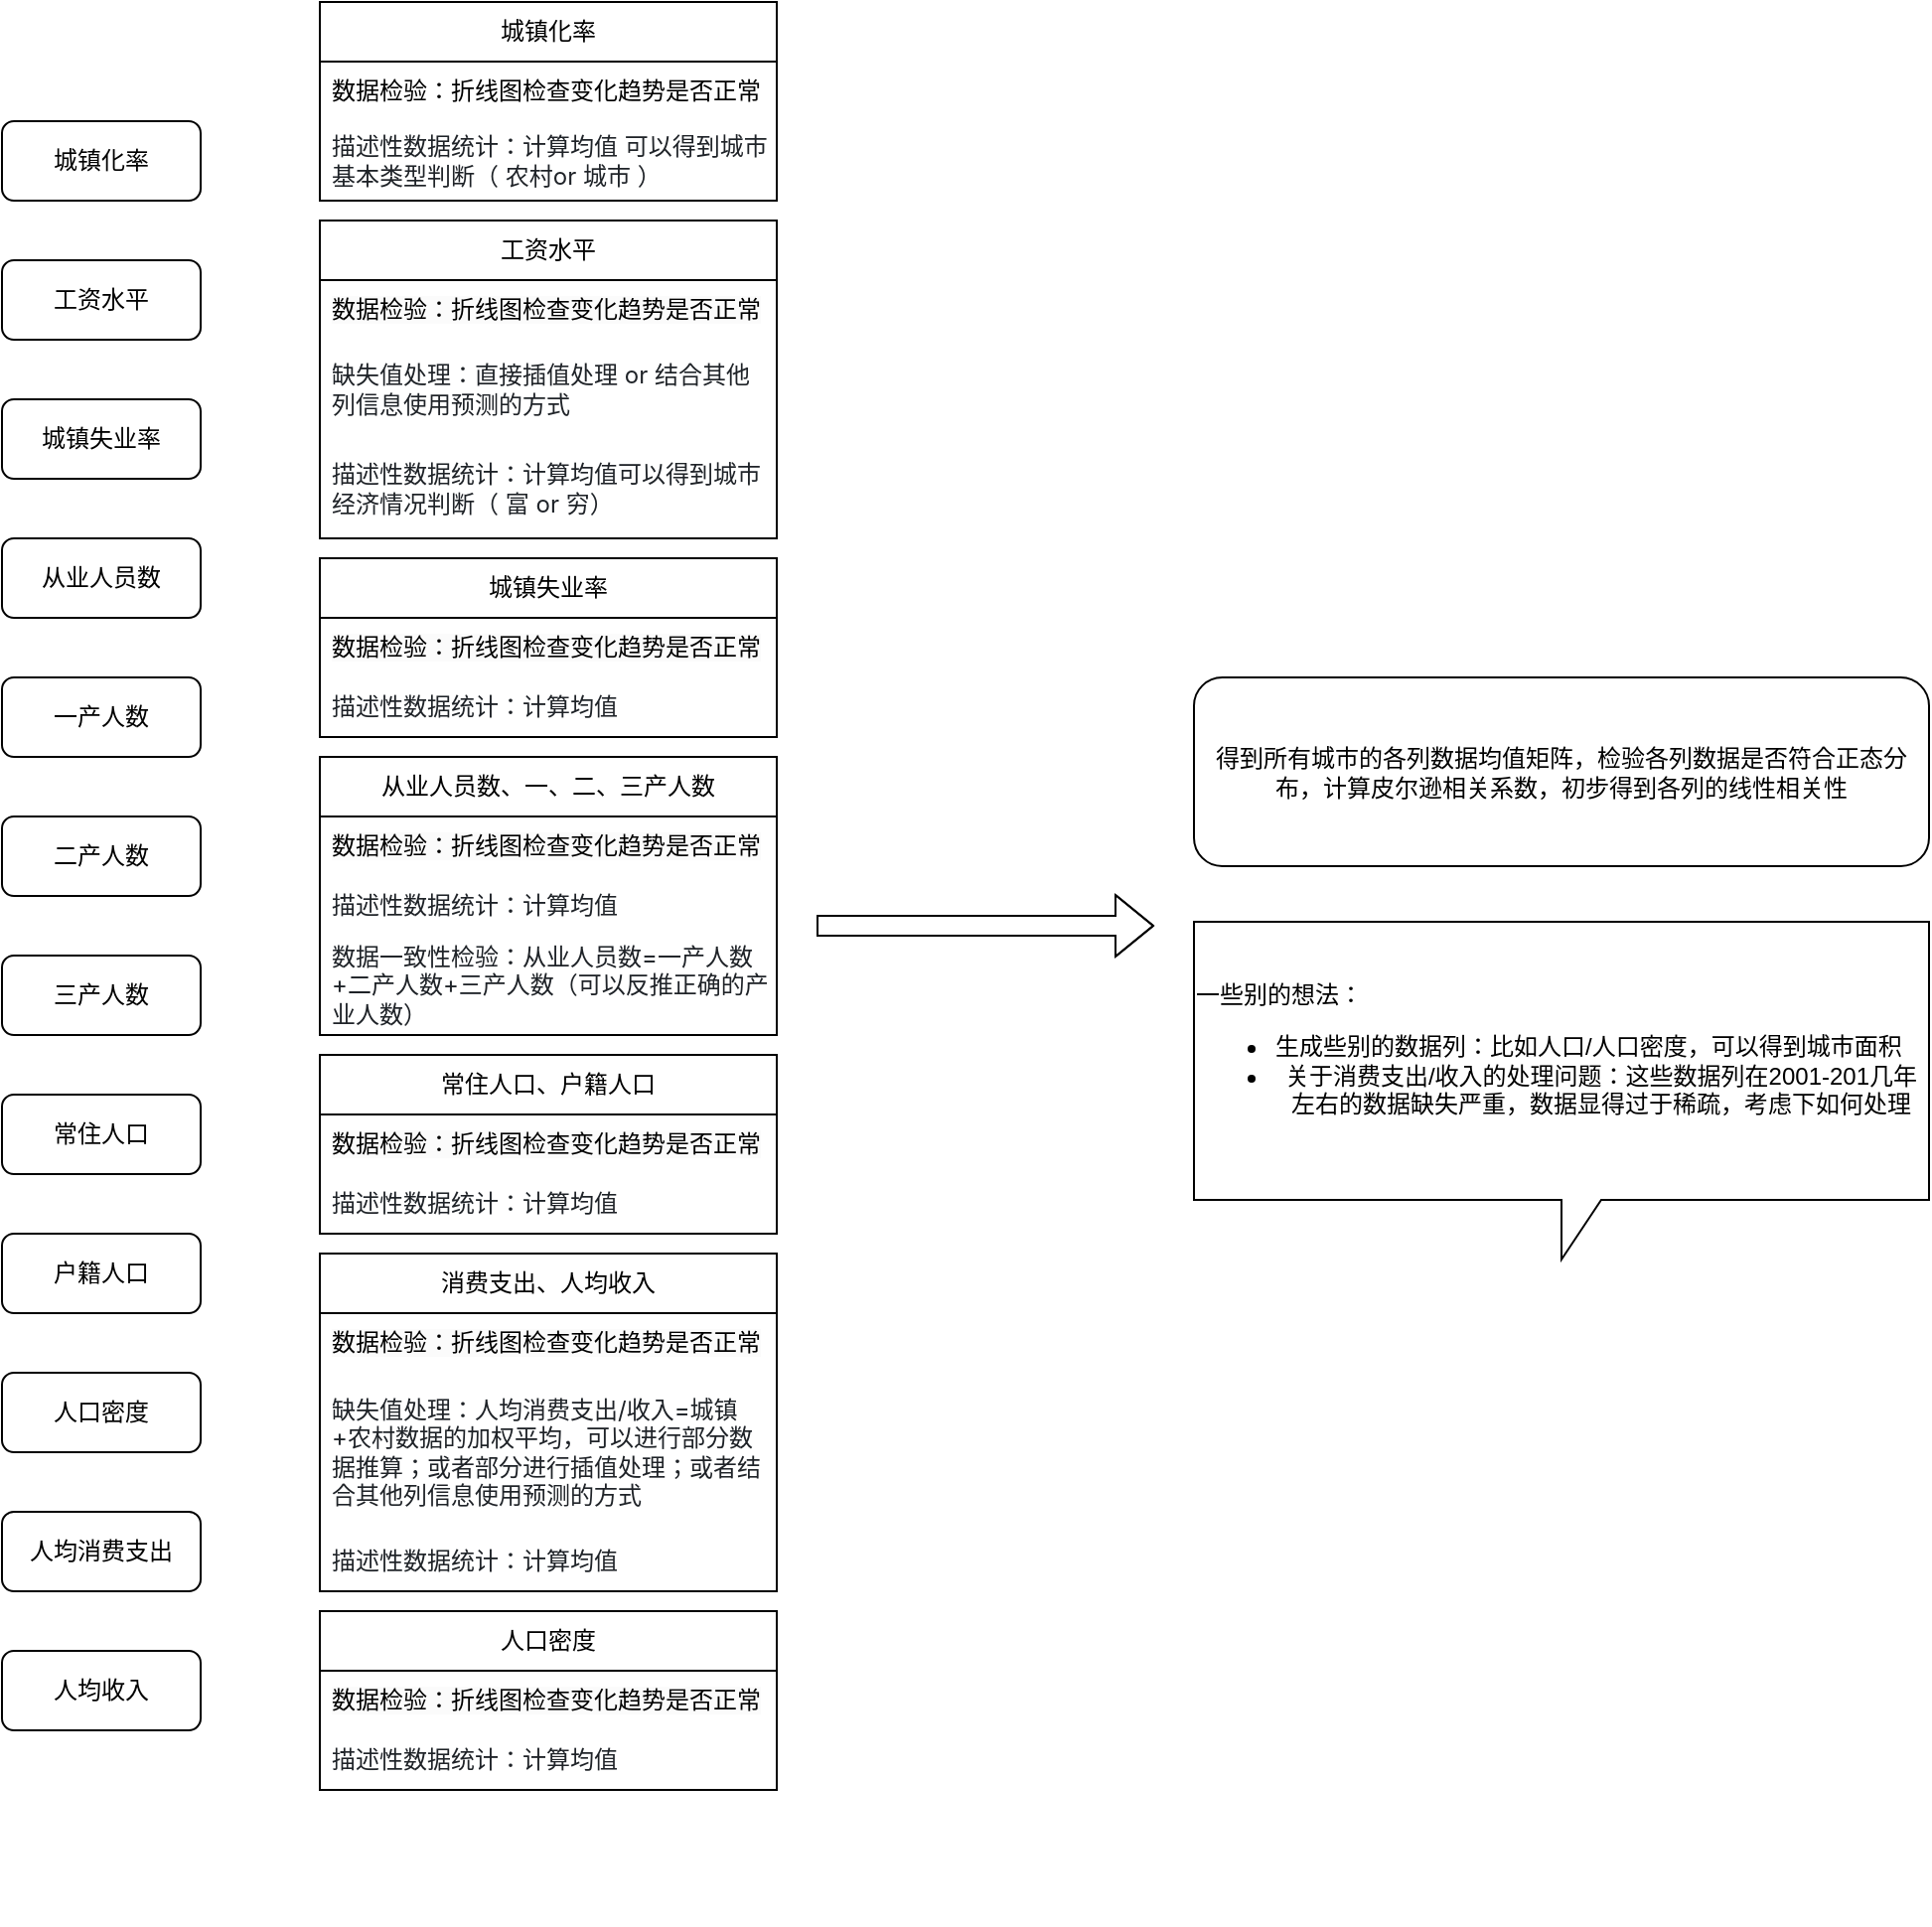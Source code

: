 <mxfile version="24.8.3">
  <diagram name="第 1 页" id="cauDAxbH6qQsKY4dQT8X">
    <mxGraphModel dx="2665" dy="953" grid="1" gridSize="10" guides="1" tooltips="1" connect="1" arrows="1" fold="1" page="1" pageScale="1" pageWidth="827" pageHeight="1169" math="0" shadow="0">
      <root>
        <mxCell id="0" />
        <mxCell id="1" parent="0" />
        <mxCell id="zd7PMmVDuQ0RVFowQL_5-3" value="城镇失业率" style="rounded=1;whiteSpace=wrap;html=1;" vertex="1" parent="1">
          <mxGeometry x="-200" y="310" width="100" height="40" as="geometry" />
        </mxCell>
        <mxCell id="zd7PMmVDuQ0RVFowQL_5-4" value="从业人员数" style="rounded=1;whiteSpace=wrap;html=1;" vertex="1" parent="1">
          <mxGeometry x="-200" y="380" width="100" height="40" as="geometry" />
        </mxCell>
        <mxCell id="zd7PMmVDuQ0RVFowQL_5-5" value="一产人数" style="rounded=1;whiteSpace=wrap;html=1;" vertex="1" parent="1">
          <mxGeometry x="-200" y="450" width="100" height="40" as="geometry" />
        </mxCell>
        <mxCell id="zd7PMmVDuQ0RVFowQL_5-7" value="二产人数" style="rounded=1;whiteSpace=wrap;html=1;" vertex="1" parent="1">
          <mxGeometry x="-200" y="520" width="100" height="40" as="geometry" />
        </mxCell>
        <mxCell id="zd7PMmVDuQ0RVFowQL_5-8" value="三产人数" style="rounded=1;whiteSpace=wrap;html=1;" vertex="1" parent="1">
          <mxGeometry x="-200" y="590" width="100" height="40" as="geometry" />
        </mxCell>
        <mxCell id="zd7PMmVDuQ0RVFowQL_5-9" value="常住人口" style="rounded=1;whiteSpace=wrap;html=1;" vertex="1" parent="1">
          <mxGeometry x="-200" y="660" width="100" height="40" as="geometry" />
        </mxCell>
        <mxCell id="zd7PMmVDuQ0RVFowQL_5-10" value="户籍人口" style="rounded=1;whiteSpace=wrap;html=1;" vertex="1" parent="1">
          <mxGeometry x="-200" y="730" width="100" height="40" as="geometry" />
        </mxCell>
        <mxCell id="zd7PMmVDuQ0RVFowQL_5-11" value="人口密度" style="rounded=1;whiteSpace=wrap;html=1;" vertex="1" parent="1">
          <mxGeometry x="-200" y="800" width="100" height="40" as="geometry" />
        </mxCell>
        <mxCell id="zd7PMmVDuQ0RVFowQL_5-12" value="人均消费支出" style="rounded=1;whiteSpace=wrap;html=1;" vertex="1" parent="1">
          <mxGeometry x="-200" y="870" width="100" height="40" as="geometry" />
        </mxCell>
        <mxCell id="zd7PMmVDuQ0RVFowQL_5-13" value="人均收入" style="rounded=1;whiteSpace=wrap;html=1;" vertex="1" parent="1">
          <mxGeometry x="-200" y="940" width="100" height="40" as="geometry" />
        </mxCell>
        <mxCell id="zd7PMmVDuQ0RVFowQL_5-15" value="城镇化率" style="swimlane;fontStyle=0;childLayout=stackLayout;horizontal=1;startSize=30;horizontalStack=0;resizeParent=1;resizeParentMax=0;resizeLast=0;collapsible=1;marginBottom=0;whiteSpace=wrap;html=1;" vertex="1" parent="1">
          <mxGeometry x="-40" y="110" width="230" height="100" as="geometry" />
        </mxCell>
        <mxCell id="zd7PMmVDuQ0RVFowQL_5-16" value="数据检验：折线图检查变化趋势是否正常" style="text;strokeColor=none;fillColor=none;align=left;verticalAlign=middle;spacingLeft=4;spacingRight=4;overflow=hidden;points=[[0,0.5],[1,0.5]];portConstraint=eastwest;rotatable=0;whiteSpace=wrap;html=1;" vertex="1" parent="zd7PMmVDuQ0RVFowQL_5-15">
          <mxGeometry y="30" width="230" height="30" as="geometry" />
        </mxCell>
        <mxCell id="zd7PMmVDuQ0RVFowQL_5-17" value="&lt;font style=&quot;font-size: 12px;&quot;&gt;&lt;font style=&quot;font-size: 12px;&quot; face=&quot;-apple-system, BlinkMacSystemFont, Segoe UI, Noto Sans, Helvetica, Arial, sans-serif, Apple Color Emoji, Segoe UI Emoji&quot; color=&quot;#1f2328&quot;&gt;&lt;span style=&quot;background-color: rgb(255, 255, 255);&quot;&gt;描述性数据统计：计算均值 可以得到城市基本类型判断（ 农村or 城市 ）&lt;/span&gt;&lt;/font&gt;&lt;/font&gt;" style="text;strokeColor=none;fillColor=none;align=left;verticalAlign=middle;spacingLeft=4;spacingRight=4;overflow=hidden;points=[[0,0.5],[1,0.5]];portConstraint=eastwest;rotatable=0;whiteSpace=wrap;html=1;" vertex="1" parent="zd7PMmVDuQ0RVFowQL_5-15">
          <mxGeometry y="60" width="230" height="40" as="geometry" />
        </mxCell>
        <mxCell id="zd7PMmVDuQ0RVFowQL_5-20" value="工资水平" style="swimlane;fontStyle=0;childLayout=stackLayout;horizontal=1;startSize=30;horizontalStack=0;resizeParent=1;resizeParentMax=0;resizeLast=0;collapsible=1;marginBottom=0;whiteSpace=wrap;html=1;" vertex="1" parent="1">
          <mxGeometry x="-40" y="220" width="230" height="160" as="geometry" />
        </mxCell>
        <mxCell id="zd7PMmVDuQ0RVFowQL_5-21" value="&lt;span style=&quot;color: rgb(0, 0, 0); font-family: Helvetica; font-size: 12px; font-style: normal; font-variant-ligatures: normal; font-variant-caps: normal; font-weight: 400; letter-spacing: normal; orphans: 2; text-align: left; text-indent: 0px; text-transform: none; widows: 2; word-spacing: 0px; -webkit-text-stroke-width: 0px; white-space: normal; background-color: rgb(251, 251, 251); text-decoration-thickness: initial; text-decoration-style: initial; text-decoration-color: initial; display: inline !important; float: none;&quot;&gt;数据检验：折线图检查变化趋势是否正常&lt;/span&gt;" style="text;strokeColor=none;fillColor=none;align=left;verticalAlign=middle;spacingLeft=4;spacingRight=4;overflow=hidden;points=[[0,0.5],[1,0.5]];portConstraint=eastwest;rotatable=0;whiteSpace=wrap;html=1;" vertex="1" parent="zd7PMmVDuQ0RVFowQL_5-20">
          <mxGeometry y="30" width="230" height="30" as="geometry" />
        </mxCell>
        <mxCell id="zd7PMmVDuQ0RVFowQL_5-28" value="&lt;span style=&quot;color: rgb(31, 35, 40); font-family: -apple-system, BlinkMacSystemFont, &amp;quot;Segoe UI&amp;quot;, &amp;quot;Noto Sans&amp;quot;, Helvetica, Arial, sans-serif, &amp;quot;Apple Color Emoji&amp;quot;, &amp;quot;Segoe UI Emoji&amp;quot;; background-color: rgb(255, 255, 255);&quot;&gt;缺失值处理：直接插值处理 or 结合其他列信息使用预测的方式&lt;/span&gt;" style="text;strokeColor=none;fillColor=none;align=left;verticalAlign=middle;spacingLeft=4;spacingRight=4;overflow=hidden;points=[[0,0.5],[1,0.5]];portConstraint=eastwest;rotatable=0;whiteSpace=wrap;html=1;" vertex="1" parent="zd7PMmVDuQ0RVFowQL_5-20">
          <mxGeometry y="60" width="230" height="50" as="geometry" />
        </mxCell>
        <mxCell id="zd7PMmVDuQ0RVFowQL_5-23" value="&lt;span style=&quot;color: rgb(31, 35, 40); font-family: -apple-system, BlinkMacSystemFont, &amp;quot;Segoe UI&amp;quot;, &amp;quot;Noto Sans&amp;quot;, Helvetica, Arial, sans-serif, &amp;quot;Apple Color Emoji&amp;quot;, &amp;quot;Segoe UI Emoji&amp;quot;; background-color: rgb(255, 255, 255);&quot;&gt;描述性数据统计：计算均值可以得到城市经济情况判断（ 富 or 穷）&amp;nbsp;&lt;/span&gt;" style="text;strokeColor=none;fillColor=none;align=left;verticalAlign=middle;spacingLeft=4;spacingRight=4;overflow=hidden;points=[[0,0.5],[1,0.5]];portConstraint=eastwest;rotatable=0;whiteSpace=wrap;html=1;" vertex="1" parent="zd7PMmVDuQ0RVFowQL_5-20">
          <mxGeometry y="110" width="230" height="50" as="geometry" />
        </mxCell>
        <mxCell id="zd7PMmVDuQ0RVFowQL_5-25" value="城镇失业率" style="swimlane;fontStyle=0;childLayout=stackLayout;horizontal=1;startSize=30;horizontalStack=0;resizeParent=1;resizeParentMax=0;resizeLast=0;collapsible=1;marginBottom=0;whiteSpace=wrap;html=1;" vertex="1" parent="1">
          <mxGeometry x="-40" y="390" width="230" height="90" as="geometry" />
        </mxCell>
        <mxCell id="zd7PMmVDuQ0RVFowQL_5-26" value="&lt;span style=&quot;color: rgb(0, 0, 0); font-family: Helvetica; font-size: 12px; font-style: normal; font-variant-ligatures: normal; font-variant-caps: normal; font-weight: 400; letter-spacing: normal; orphans: 2; text-align: left; text-indent: 0px; text-transform: none; widows: 2; word-spacing: 0px; -webkit-text-stroke-width: 0px; white-space: normal; background-color: rgb(251, 251, 251); text-decoration-thickness: initial; text-decoration-style: initial; text-decoration-color: initial; display: inline !important; float: none;&quot;&gt;数据检验：折线图检查变化趋势是否正常&lt;/span&gt;" style="text;strokeColor=none;fillColor=none;align=left;verticalAlign=middle;spacingLeft=4;spacingRight=4;overflow=hidden;points=[[0,0.5],[1,0.5]];portConstraint=eastwest;rotatable=0;whiteSpace=wrap;html=1;" vertex="1" parent="zd7PMmVDuQ0RVFowQL_5-25">
          <mxGeometry y="30" width="230" height="30" as="geometry" />
        </mxCell>
        <mxCell id="zd7PMmVDuQ0RVFowQL_5-27" value="&lt;span style=&quot;color: rgb(31, 35, 40); font-family: -apple-system, BlinkMacSystemFont, &amp;quot;Segoe UI&amp;quot;, &amp;quot;Noto Sans&amp;quot;, Helvetica, Arial, sans-serif, &amp;quot;Apple Color Emoji&amp;quot;, &amp;quot;Segoe UI Emoji&amp;quot;; background-color: rgb(255, 255, 255);&quot;&gt;描述性数据统计：计算均值&lt;/span&gt;" style="text;strokeColor=none;fillColor=none;align=left;verticalAlign=middle;spacingLeft=4;spacingRight=4;overflow=hidden;points=[[0,0.5],[1,0.5]];portConstraint=eastwest;rotatable=0;whiteSpace=wrap;html=1;" vertex="1" parent="zd7PMmVDuQ0RVFowQL_5-25">
          <mxGeometry y="60" width="230" height="30" as="geometry" />
        </mxCell>
        <mxCell id="zd7PMmVDuQ0RVFowQL_5-31" value="从业人员数、一、二、三产人数" style="swimlane;fontStyle=0;childLayout=stackLayout;horizontal=1;startSize=30;horizontalStack=0;resizeParent=1;resizeParentMax=0;resizeLast=0;collapsible=1;marginBottom=0;whiteSpace=wrap;html=1;" vertex="1" parent="1">
          <mxGeometry x="-40" y="490" width="230" height="140" as="geometry" />
        </mxCell>
        <mxCell id="zd7PMmVDuQ0RVFowQL_5-32" value="&lt;span style=&quot;color: rgb(0, 0, 0); font-family: Helvetica; font-size: 12px; font-style: normal; font-variant-ligatures: normal; font-variant-caps: normal; font-weight: 400; letter-spacing: normal; orphans: 2; text-align: left; text-indent: 0px; text-transform: none; widows: 2; word-spacing: 0px; -webkit-text-stroke-width: 0px; white-space: normal; background-color: rgb(251, 251, 251); text-decoration-thickness: initial; text-decoration-style: initial; text-decoration-color: initial; display: inline !important; float: none;&quot;&gt;数据检验：折线图检查变化趋势是否正常&lt;/span&gt;" style="text;strokeColor=none;fillColor=none;align=left;verticalAlign=middle;spacingLeft=4;spacingRight=4;overflow=hidden;points=[[0,0.5],[1,0.5]];portConstraint=eastwest;rotatable=0;whiteSpace=wrap;html=1;" vertex="1" parent="zd7PMmVDuQ0RVFowQL_5-31">
          <mxGeometry y="30" width="230" height="30" as="geometry" />
        </mxCell>
        <mxCell id="zd7PMmVDuQ0RVFowQL_5-33" value="&lt;span style=&quot;color: rgb(31, 35, 40); font-family: -apple-system, BlinkMacSystemFont, &amp;quot;Segoe UI&amp;quot;, &amp;quot;Noto Sans&amp;quot;, Helvetica, Arial, sans-serif, &amp;quot;Apple Color Emoji&amp;quot;, &amp;quot;Segoe UI Emoji&amp;quot;; background-color: rgb(255, 255, 255);&quot;&gt;描述性数据统计：计算均值&lt;/span&gt;" style="text;strokeColor=none;fillColor=none;align=left;verticalAlign=middle;spacingLeft=4;spacingRight=4;overflow=hidden;points=[[0,0.5],[1,0.5]];portConstraint=eastwest;rotatable=0;whiteSpace=wrap;html=1;" vertex="1" parent="zd7PMmVDuQ0RVFowQL_5-31">
          <mxGeometry y="60" width="230" height="30" as="geometry" />
        </mxCell>
        <mxCell id="zd7PMmVDuQ0RVFowQL_5-34" value="&lt;span style=&quot;color: rgb(31, 35, 40); font-family: -apple-system, BlinkMacSystemFont, &amp;quot;Segoe UI&amp;quot;, &amp;quot;Noto Sans&amp;quot;, Helvetica, Arial, sans-serif, &amp;quot;Apple Color Emoji&amp;quot;, &amp;quot;Segoe UI Emoji&amp;quot;; background-color: rgb(255, 255, 255);&quot;&gt;数据一致性检验：&lt;/span&gt;&lt;font face=&quot;-apple-system, BlinkMacSystemFont, Segoe UI, Noto Sans, Helvetica, Arial, sans-serif, Apple Color Emoji, Segoe UI Emoji&quot; color=&quot;#1f2328&quot;&gt;从业人员数=一产人数+二产人数+三产人数（可以反推正确的产业人数）&lt;/font&gt;" style="text;strokeColor=none;fillColor=none;align=left;verticalAlign=middle;spacingLeft=4;spacingRight=4;overflow=hidden;points=[[0,0.5],[1,0.5]];portConstraint=eastwest;rotatable=0;whiteSpace=wrap;html=1;" vertex="1" parent="zd7PMmVDuQ0RVFowQL_5-31">
          <mxGeometry y="90" width="230" height="50" as="geometry" />
        </mxCell>
        <mxCell id="zd7PMmVDuQ0RVFowQL_5-39" value="常住人口、户籍人口" style="swimlane;fontStyle=0;childLayout=stackLayout;horizontal=1;startSize=30;horizontalStack=0;resizeParent=1;resizeParentMax=0;resizeLast=0;collapsible=1;marginBottom=0;whiteSpace=wrap;html=1;" vertex="1" parent="1">
          <mxGeometry x="-40" y="640" width="230" height="90" as="geometry" />
        </mxCell>
        <mxCell id="zd7PMmVDuQ0RVFowQL_5-40" value="&lt;span style=&quot;color: rgb(0, 0, 0); font-family: Helvetica; font-size: 12px; font-style: normal; font-variant-ligatures: normal; font-variant-caps: normal; font-weight: 400; letter-spacing: normal; orphans: 2; text-align: left; text-indent: 0px; text-transform: none; widows: 2; word-spacing: 0px; -webkit-text-stroke-width: 0px; white-space: normal; background-color: rgb(251, 251, 251); text-decoration-thickness: initial; text-decoration-style: initial; text-decoration-color: initial; display: inline !important; float: none;&quot;&gt;数据检验：折线图检查变化趋势是否正常&lt;/span&gt;" style="text;strokeColor=none;fillColor=none;align=left;verticalAlign=middle;spacingLeft=4;spacingRight=4;overflow=hidden;points=[[0,0.5],[1,0.5]];portConstraint=eastwest;rotatable=0;whiteSpace=wrap;html=1;" vertex="1" parent="zd7PMmVDuQ0RVFowQL_5-39">
          <mxGeometry y="30" width="230" height="30" as="geometry" />
        </mxCell>
        <mxCell id="zd7PMmVDuQ0RVFowQL_5-41" value="&lt;span style=&quot;color: rgb(31, 35, 40); font-family: -apple-system, BlinkMacSystemFont, &amp;quot;Segoe UI&amp;quot;, &amp;quot;Noto Sans&amp;quot;, Helvetica, Arial, sans-serif, &amp;quot;Apple Color Emoji&amp;quot;, &amp;quot;Segoe UI Emoji&amp;quot;; background-color: rgb(255, 255, 255);&quot;&gt;描述性数据统计：计算均值&lt;/span&gt;" style="text;strokeColor=none;fillColor=none;align=left;verticalAlign=middle;spacingLeft=4;spacingRight=4;overflow=hidden;points=[[0,0.5],[1,0.5]];portConstraint=eastwest;rotatable=0;whiteSpace=wrap;html=1;" vertex="1" parent="zd7PMmVDuQ0RVFowQL_5-39">
          <mxGeometry y="60" width="230" height="30" as="geometry" />
        </mxCell>
        <mxCell id="zd7PMmVDuQ0RVFowQL_5-43" value="人口密度" style="swimlane;fontStyle=0;childLayout=stackLayout;horizontal=1;startSize=30;horizontalStack=0;resizeParent=1;resizeParentMax=0;resizeLast=0;collapsible=1;marginBottom=0;whiteSpace=wrap;html=1;" vertex="1" parent="1">
          <mxGeometry x="-40" y="920" width="230" height="90" as="geometry" />
        </mxCell>
        <mxCell id="zd7PMmVDuQ0RVFowQL_5-44" value="&lt;span style=&quot;color: rgb(0, 0, 0); font-family: Helvetica; font-size: 12px; font-style: normal; font-variant-ligatures: normal; font-variant-caps: normal; font-weight: 400; letter-spacing: normal; orphans: 2; text-align: left; text-indent: 0px; text-transform: none; widows: 2; word-spacing: 0px; -webkit-text-stroke-width: 0px; white-space: normal; background-color: rgb(251, 251, 251); text-decoration-thickness: initial; text-decoration-style: initial; text-decoration-color: initial; display: inline !important; float: none;&quot;&gt;数据检验：折线图检查变化趋势是否正常&lt;/span&gt;" style="text;strokeColor=none;fillColor=none;align=left;verticalAlign=middle;spacingLeft=4;spacingRight=4;overflow=hidden;points=[[0,0.5],[1,0.5]];portConstraint=eastwest;rotatable=0;whiteSpace=wrap;html=1;" vertex="1" parent="zd7PMmVDuQ0RVFowQL_5-43">
          <mxGeometry y="30" width="230" height="30" as="geometry" />
        </mxCell>
        <mxCell id="zd7PMmVDuQ0RVFowQL_5-45" value="&lt;span style=&quot;color: rgb(31, 35, 40); font-family: -apple-system, BlinkMacSystemFont, &amp;quot;Segoe UI&amp;quot;, &amp;quot;Noto Sans&amp;quot;, Helvetica, Arial, sans-serif, &amp;quot;Apple Color Emoji&amp;quot;, &amp;quot;Segoe UI Emoji&amp;quot;; background-color: rgb(255, 255, 255);&quot;&gt;描述性数据统计：计算均值&lt;/span&gt;" style="text;strokeColor=none;fillColor=none;align=left;verticalAlign=middle;spacingLeft=4;spacingRight=4;overflow=hidden;points=[[0,0.5],[1,0.5]];portConstraint=eastwest;rotatable=0;whiteSpace=wrap;html=1;" vertex="1" parent="zd7PMmVDuQ0RVFowQL_5-43">
          <mxGeometry y="60" width="230" height="30" as="geometry" />
        </mxCell>
        <mxCell id="zd7PMmVDuQ0RVFowQL_5-46" value="消费支出、人均收入" style="swimlane;fontStyle=0;childLayout=stackLayout;horizontal=1;startSize=30;horizontalStack=0;resizeParent=1;resizeParentMax=0;resizeLast=0;collapsible=1;marginBottom=0;whiteSpace=wrap;html=1;" vertex="1" parent="1">
          <mxGeometry x="-40" y="740" width="230" height="170" as="geometry" />
        </mxCell>
        <mxCell id="zd7PMmVDuQ0RVFowQL_5-47" value="&lt;span style=&quot;color: rgb(0, 0, 0); font-family: Helvetica; font-size: 12px; font-style: normal; font-variant-ligatures: normal; font-variant-caps: normal; font-weight: 400; letter-spacing: normal; orphans: 2; text-align: left; text-indent: 0px; text-transform: none; widows: 2; word-spacing: 0px; -webkit-text-stroke-width: 0px; white-space: normal; background-color: rgb(251, 251, 251); text-decoration-thickness: initial; text-decoration-style: initial; text-decoration-color: initial; display: inline !important; float: none;&quot;&gt;数据检验：折线图检查变化趋势是否正常&lt;/span&gt;" style="text;strokeColor=none;fillColor=none;align=left;verticalAlign=middle;spacingLeft=4;spacingRight=4;overflow=hidden;points=[[0,0.5],[1,0.5]];portConstraint=eastwest;rotatable=0;whiteSpace=wrap;html=1;" vertex="1" parent="zd7PMmVDuQ0RVFowQL_5-46">
          <mxGeometry y="30" width="230" height="30" as="geometry" />
        </mxCell>
        <mxCell id="zd7PMmVDuQ0RVFowQL_5-63" value="&lt;font face=&quot;-apple-system, BlinkMacSystemFont, Segoe UI, Noto Sans, Helvetica, Arial, sans-serif, Apple Color Emoji, Segoe UI Emoji&quot; color=&quot;#1f2328&quot;&gt;&lt;span style=&quot;background-color: rgb(255, 255, 255);&quot;&gt;缺失值处理：人均消费支出/收入=城镇+农村数据的加权平均，可以进行部分数据推算；或者部分进行插值处理；或者&lt;/span&gt;&lt;/font&gt;&lt;span style=&quot;color: rgb(31, 35, 40); font-family: -apple-system, BlinkMacSystemFont, &amp;quot;Segoe UI&amp;quot;, &amp;quot;Noto Sans&amp;quot;, Helvetica, Arial, sans-serif, &amp;quot;Apple Color Emoji&amp;quot;, &amp;quot;Segoe UI Emoji&amp;quot;; background-color: rgb(255, 255, 255);&quot;&gt;结合其他列信息使用预测的方式&lt;/span&gt;" style="text;strokeColor=none;fillColor=none;align=left;verticalAlign=middle;spacingLeft=4;spacingRight=4;overflow=hidden;points=[[0,0.5],[1,0.5]];portConstraint=eastwest;rotatable=0;whiteSpace=wrap;html=1;" vertex="1" parent="zd7PMmVDuQ0RVFowQL_5-46">
          <mxGeometry y="60" width="230" height="80" as="geometry" />
        </mxCell>
        <mxCell id="zd7PMmVDuQ0RVFowQL_5-48" value="&lt;span style=&quot;color: rgb(31, 35, 40); font-family: -apple-system, BlinkMacSystemFont, &amp;quot;Segoe UI&amp;quot;, &amp;quot;Noto Sans&amp;quot;, Helvetica, Arial, sans-serif, &amp;quot;Apple Color Emoji&amp;quot;, &amp;quot;Segoe UI Emoji&amp;quot;; background-color: rgb(255, 255, 255);&quot;&gt;描述性数据统计：计算均值&lt;/span&gt;" style="text;strokeColor=none;fillColor=none;align=left;verticalAlign=middle;spacingLeft=4;spacingRight=4;overflow=hidden;points=[[0,0.5],[1,0.5]];portConstraint=eastwest;rotatable=0;whiteSpace=wrap;html=1;" vertex="1" parent="zd7PMmVDuQ0RVFowQL_5-46">
          <mxGeometry y="140" width="230" height="30" as="geometry" />
        </mxCell>
        <mxCell id="zd7PMmVDuQ0RVFowQL_5-54" value="城镇化率" style="rounded=1;whiteSpace=wrap;html=1;" vertex="1" parent="1">
          <mxGeometry x="-200" y="170" width="100" height="40" as="geometry" />
        </mxCell>
        <mxCell id="zd7PMmVDuQ0RVFowQL_5-55" value="工资水平" style="rounded=1;whiteSpace=wrap;html=1;" vertex="1" parent="1">
          <mxGeometry x="-200" y="240" width="100" height="40" as="geometry" />
        </mxCell>
        <mxCell id="zd7PMmVDuQ0RVFowQL_5-65" value="得到所有城市的各列数据均值矩阵，检验各列数据是否符合正态分布，计算皮尔逊相关系数，初步得到各列的线性相关性" style="rounded=1;whiteSpace=wrap;html=1;" vertex="1" parent="1">
          <mxGeometry x="400" y="450" width="370" height="95" as="geometry" />
        </mxCell>
        <mxCell id="zd7PMmVDuQ0RVFowQL_5-66" value="" style="shape=flexArrow;endArrow=classic;html=1;rounded=0;" edge="1" parent="1">
          <mxGeometry width="50" height="50" relative="1" as="geometry">
            <mxPoint x="210" y="575" as="sourcePoint" />
            <mxPoint x="380" y="575" as="targetPoint" />
            <Array as="points">
              <mxPoint x="240" y="575" />
            </Array>
          </mxGeometry>
        </mxCell>
        <mxCell id="zd7PMmVDuQ0RVFowQL_5-68" value="&lt;div&gt;&lt;br&gt;&lt;/div&gt;" style="text;html=1;align=center;verticalAlign=middle;resizable=0;points=[];autosize=1;strokeColor=none;fillColor=none;" vertex="1" parent="1">
          <mxGeometry x="70" y="1048" width="20" height="30" as="geometry" />
        </mxCell>
        <mxCell id="zd7PMmVDuQ0RVFowQL_5-70" value="&lt;div style=&quot;text-align: left;&quot;&gt;&lt;span style=&quot;background-color: initial;&quot;&gt;一些别的想法：&lt;/span&gt;&lt;/div&gt;&lt;div&gt;&lt;ul&gt;&lt;li style=&quot;text-align: left;&quot;&gt;生成些别的数据列：比如人口/人口密度，可以得到城市面积&lt;/li&gt;&lt;li&gt;&lt;span style=&quot;text-align: left; background-color: initial;&quot;&gt;关于消费支出/收入的处理问题：这些数据列在2001-201几年左右的数据缺失严重，数据显得过于稀疏，考虑下如何处理&lt;/span&gt;&lt;/li&gt;&lt;/ul&gt;&lt;/div&gt;" style="shape=callout;whiteSpace=wrap;html=1;perimeter=calloutPerimeter;" vertex="1" parent="1">
          <mxGeometry x="400" y="573" width="370" height="170" as="geometry" />
        </mxCell>
      </root>
    </mxGraphModel>
  </diagram>
</mxfile>
